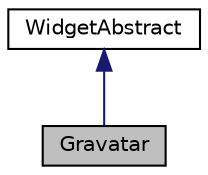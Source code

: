 digraph "Gravatar"
{
  edge [fontname="Helvetica",fontsize="10",labelfontname="Helvetica",labelfontsize="10"];
  node [fontname="Helvetica",fontsize="10",shape=record];
  Node1 [label="Gravatar",height=0.2,width=0.4,color="black", fillcolor="grey75", style="filled", fontcolor="black"];
  Node2 -> Node1 [dir="back",color="midnightblue",fontsize="10",style="solid",fontname="Helvetica"];
  Node2 [label="WidgetAbstract",height=0.2,width=0.4,color="black", fillcolor="white", style="filled",URL="$class_m_h_dev_1_1_widget_core_1_1_widget_abstract.html",tooltip="Base widget class, all the widget must extend and override the abstract methods of this class..."];
}
